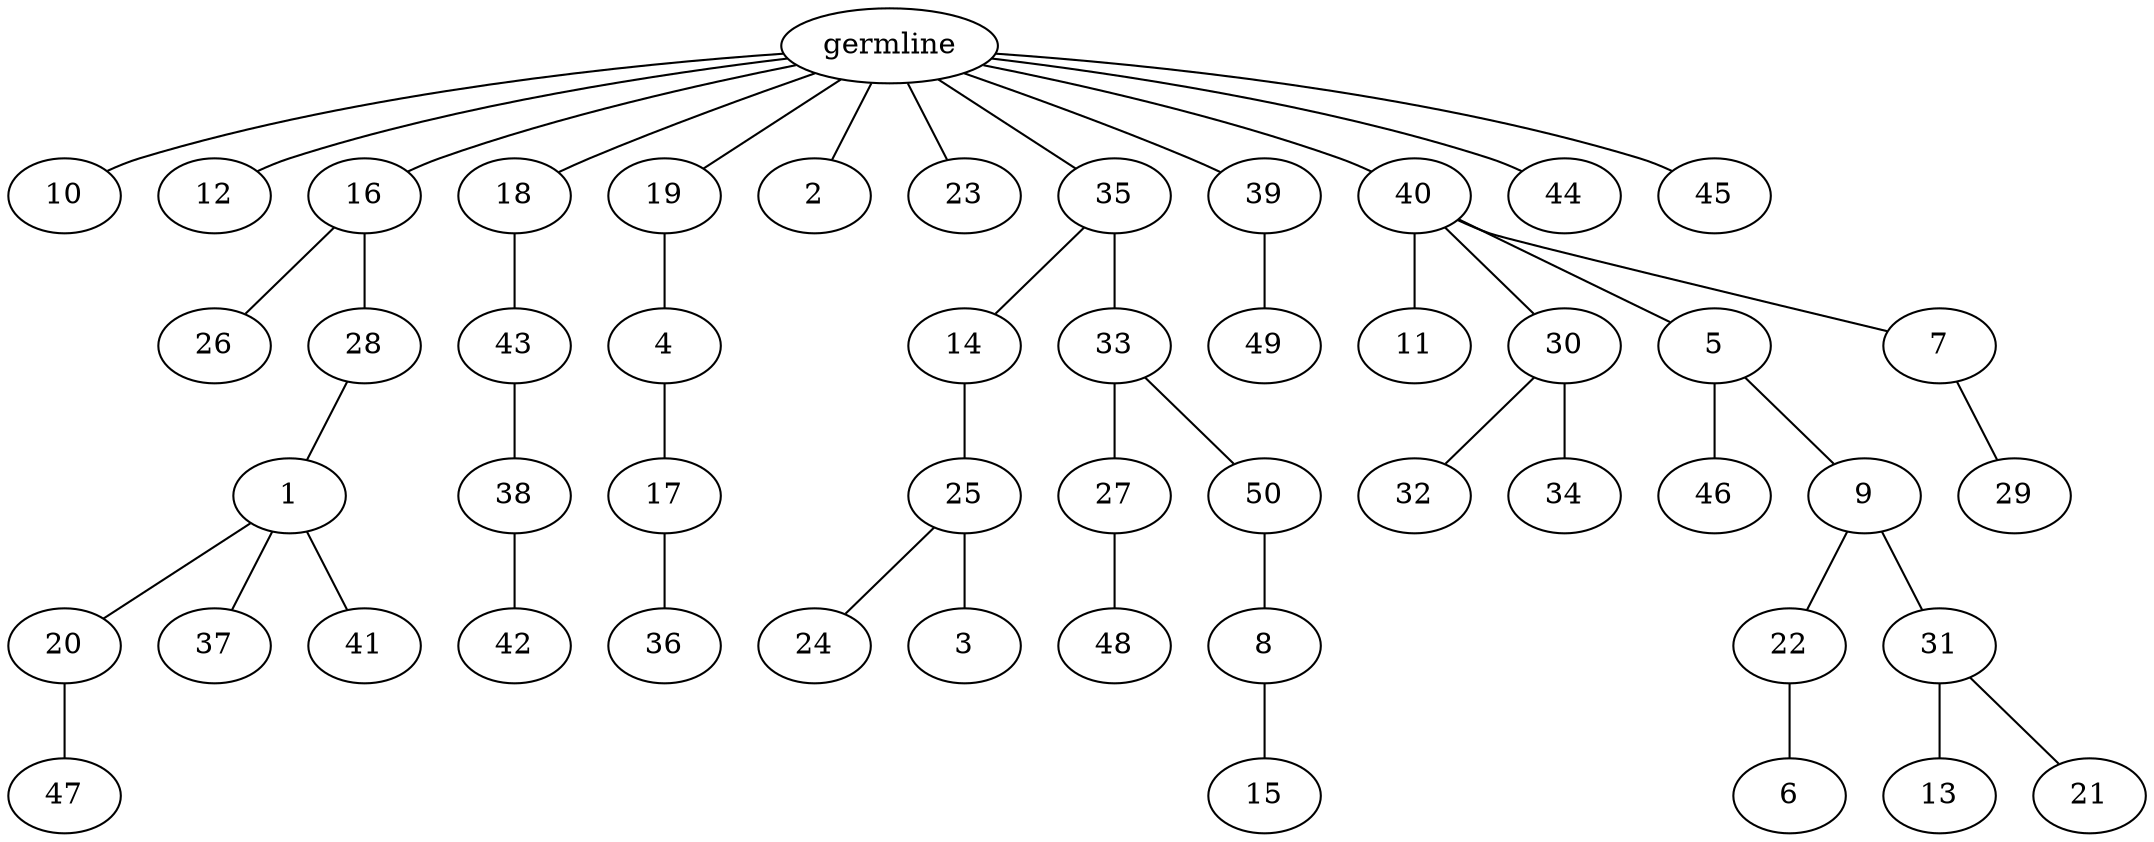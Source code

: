 graph tree {
    "140365448748960" [label="germline"];
    "140365448720688" [label="10"];
    "140365448720880" [label="12"];
    "140365448721744" [label="16"];
    "140365448721168" [label="26"];
    "140365448721024" [label="28"];
    "140365448721504" [label="1"];
    "140365448722176" [label="20"];
    "140365448722512" [label="47"];
    "140365448723040" [label="37"];
    "140365448721888" [label="41"];
    "140365448722320" [label="18"];
    "140365448721792" [label="43"];
    "140365448722224" [label="38"];
    "140365448722704" [label="42"];
    "140365448722992" [label="19"];
    "140365448722464" [label="4"];
    "140365448723520" [label="17"];
    "140365448723664" [label="36"];
    "140365448723808" [label="2"];
    "140365448720784" [label="23"];
    "140365448723376" [label="35"];
    "140365448723568" [label="14"];
    "140365448724240" [label="25"];
    "140365448835136" [label="24"];
    "140365448835376" [label="3"];
    "140365448723136" [label="33"];
    "140365448836144" [label="27"];
    "140365448835760" [label="48"];
    "140365448836432" [label="50"];
    "140365448835808" [label="8"];
    "140365445685936" [label="15"];
    "140365448724336" [label="39"];
    "140365448836720" [label="49"];
    "140365448723712" [label="40"];
    "140365448836480" [label="11"];
    "140365448835280" [label="30"];
    "140365448836192" [label="32"];
    "140365448836384" [label="34"];
    "140365448837728" [label="5"];
    "140365448837200" [label="46"];
    "140365448836960" [label="9"];
    "140365448837344" [label="22"];
    "140365448838016" [label="6"];
    "140365448838592" [label="31"];
    "140365448838208" [label="13"];
    "140365448837632" [label="21"];
    "140365448838160" [label="7"];
    "140365448838304" [label="29"];
    "140365448837008" [label="44"];
    "140365448837872" [label="45"];
    "140365448748960" -- "140365448720688";
    "140365448748960" -- "140365448720880";
    "140365448748960" -- "140365448721744";
    "140365448748960" -- "140365448722320";
    "140365448748960" -- "140365448722992";
    "140365448748960" -- "140365448723808";
    "140365448748960" -- "140365448720784";
    "140365448748960" -- "140365448723376";
    "140365448748960" -- "140365448724336";
    "140365448748960" -- "140365448723712";
    "140365448748960" -- "140365448837008";
    "140365448748960" -- "140365448837872";
    "140365448721744" -- "140365448721168";
    "140365448721744" -- "140365448721024";
    "140365448721024" -- "140365448721504";
    "140365448721504" -- "140365448722176";
    "140365448721504" -- "140365448723040";
    "140365448721504" -- "140365448721888";
    "140365448722176" -- "140365448722512";
    "140365448722320" -- "140365448721792";
    "140365448721792" -- "140365448722224";
    "140365448722224" -- "140365448722704";
    "140365448722992" -- "140365448722464";
    "140365448722464" -- "140365448723520";
    "140365448723520" -- "140365448723664";
    "140365448723376" -- "140365448723568";
    "140365448723376" -- "140365448723136";
    "140365448723568" -- "140365448724240";
    "140365448724240" -- "140365448835136";
    "140365448724240" -- "140365448835376";
    "140365448723136" -- "140365448836144";
    "140365448723136" -- "140365448836432";
    "140365448836144" -- "140365448835760";
    "140365448836432" -- "140365448835808";
    "140365448835808" -- "140365445685936";
    "140365448724336" -- "140365448836720";
    "140365448723712" -- "140365448836480";
    "140365448723712" -- "140365448835280";
    "140365448723712" -- "140365448837728";
    "140365448723712" -- "140365448838160";
    "140365448835280" -- "140365448836192";
    "140365448835280" -- "140365448836384";
    "140365448837728" -- "140365448837200";
    "140365448837728" -- "140365448836960";
    "140365448836960" -- "140365448837344";
    "140365448836960" -- "140365448838592";
    "140365448837344" -- "140365448838016";
    "140365448838592" -- "140365448838208";
    "140365448838592" -- "140365448837632";
    "140365448838160" -- "140365448838304";
}
